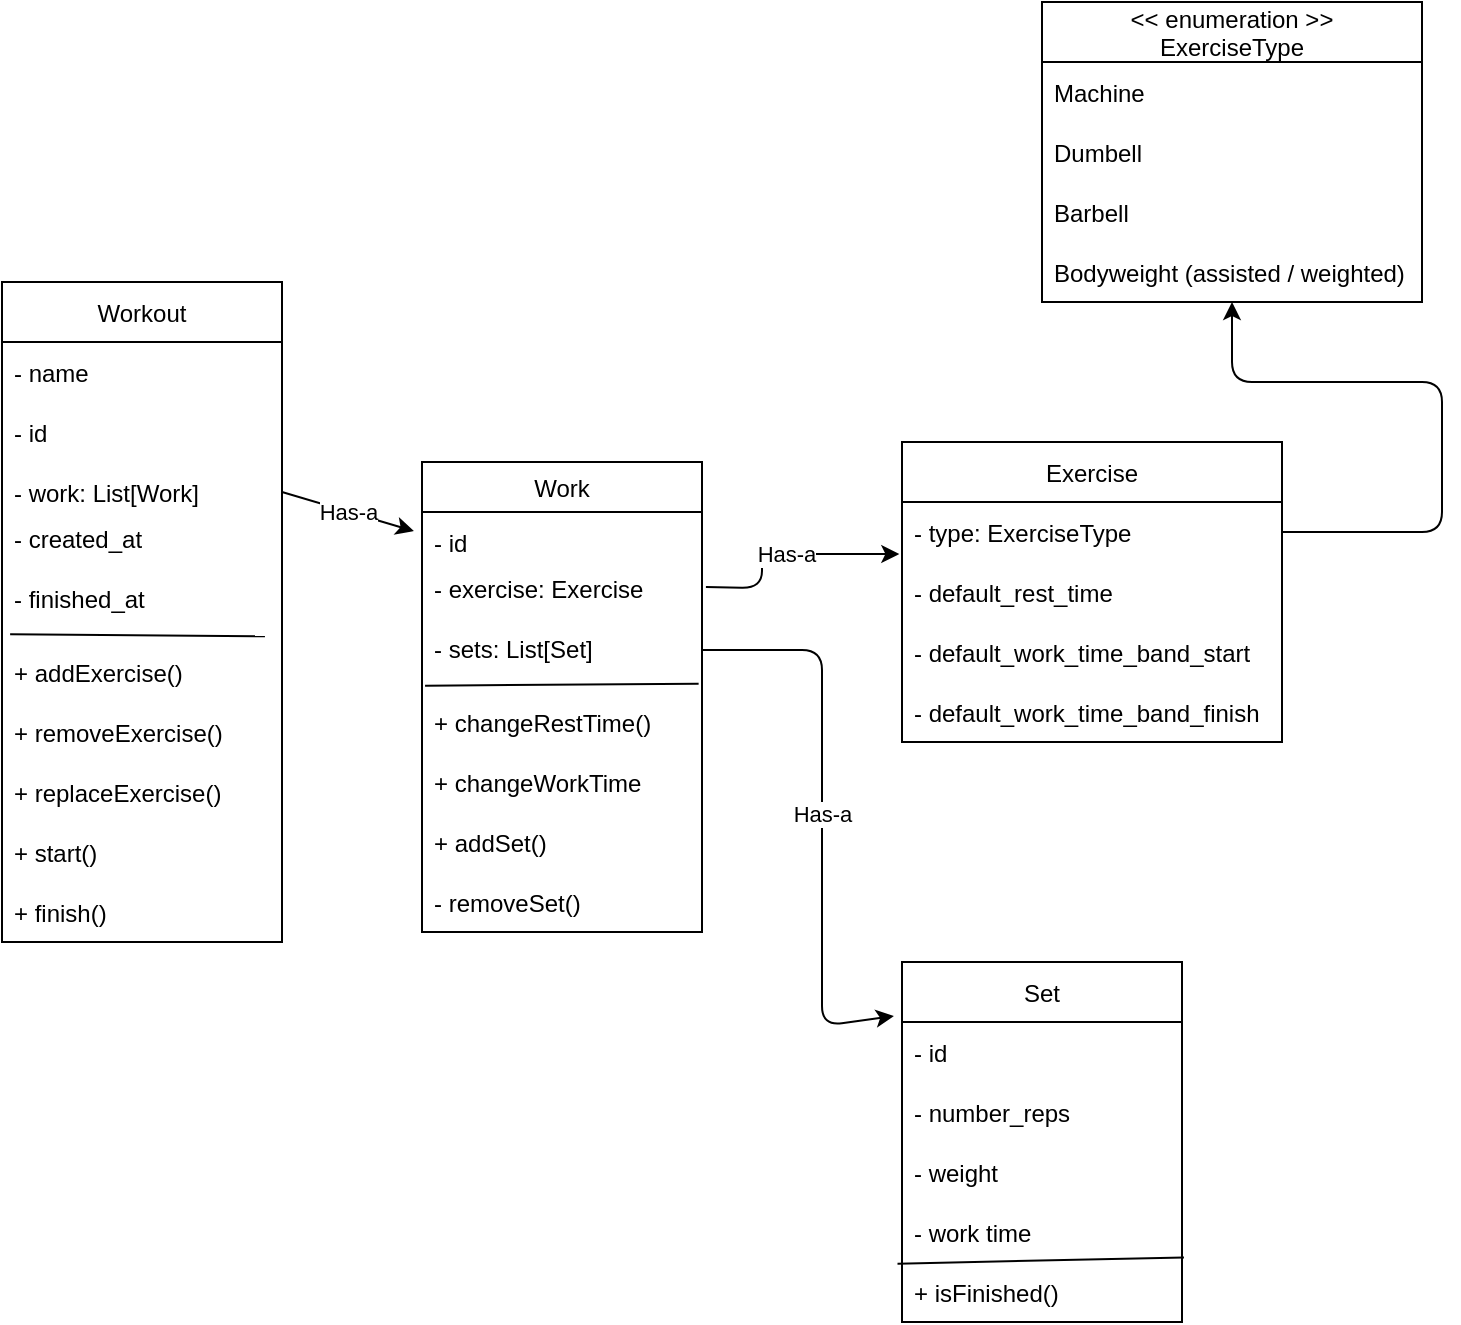 <mxfile version="15.5.4" type="embed" pages="3"><diagram id="AqL_zVDdTrIdGX5T7YzC" name="Domain model"><mxGraphModel dx="623" dy="1112" grid="1" gridSize="10" guides="1" tooltips="1" connect="1" arrows="1" fold="1" page="1" pageScale="1" pageWidth="827" pageHeight="1169" math="0" shadow="0"><root><mxCell id="0"/><mxCell id="1" parent="0"/><mxCell id="5" value="Workout" style="swimlane;fontStyle=0;childLayout=stackLayout;horizontal=1;startSize=30;horizontalStack=0;resizeParent=1;resizeParentMax=0;resizeLast=0;collapsible=1;marginBottom=0;" parent="1" vertex="1"><mxGeometry x="10" y="210" width="140" height="330" as="geometry"/></mxCell><mxCell id="6" value="- name" style="text;strokeColor=none;fillColor=none;align=left;verticalAlign=middle;spacingLeft=4;spacingRight=4;overflow=hidden;points=[[0,0.5],[1,0.5]];portConstraint=eastwest;rotatable=0;" parent="5" vertex="1"><mxGeometry y="30" width="140" height="30" as="geometry"/></mxCell><mxCell id="7" value="- id" style="text;strokeColor=none;fillColor=none;align=left;verticalAlign=middle;spacingLeft=4;spacingRight=4;overflow=hidden;points=[[0,0.5],[1,0.5]];portConstraint=eastwest;rotatable=0;" parent="5" vertex="1"><mxGeometry y="60" width="140" height="30" as="geometry"/></mxCell><mxCell id="38" value="- work: List[Work]" style="text;strokeColor=none;fillColor=none;align=left;verticalAlign=middle;spacingLeft=4;spacingRight=4;overflow=hidden;points=[[0,0.5],[1,0.5]];portConstraint=eastwest;rotatable=0;" parent="5" vertex="1"><mxGeometry y="90" width="140" height="30" as="geometry"/></mxCell><mxCell id="QoM_Lg8xotSHzQ9uIrgs-62" value="- created_at&#10;" style="text;strokeColor=none;fillColor=none;align=left;verticalAlign=middle;spacingLeft=4;spacingRight=4;overflow=hidden;points=[[0,0.5],[1,0.5]];portConstraint=eastwest;rotatable=0;" parent="5" vertex="1"><mxGeometry y="120" width="140" height="30" as="geometry"/></mxCell><mxCell id="QoM_Lg8xotSHzQ9uIrgs-66" value="- finished_at&#10;" style="text;strokeColor=none;fillColor=none;align=left;verticalAlign=middle;spacingLeft=4;spacingRight=4;overflow=hidden;points=[[0,0.5],[1,0.5]];portConstraint=eastwest;rotatable=0;" parent="5" vertex="1"><mxGeometry y="150" width="140" height="30" as="geometry"/></mxCell><mxCell id="QoM_Lg8xotSHzQ9uIrgs-56" value="+ addExercise()" style="text;strokeColor=none;fillColor=none;align=left;verticalAlign=middle;spacingLeft=4;spacingRight=4;overflow=hidden;points=[[0,0.5],[1,0.5]];portConstraint=eastwest;rotatable=0;" parent="5" vertex="1"><mxGeometry y="180" width="140" height="30" as="geometry"/></mxCell><mxCell id="QoM_Lg8xotSHzQ9uIrgs-57" value="" style="endArrow=none;html=1;exitX=0.029;exitY=-0.13;exitDx=0;exitDy=0;exitPerimeter=0;entryX=0.939;entryY=-0.095;entryDx=0;entryDy=0;entryPerimeter=0;" parent="5" source="QoM_Lg8xotSHzQ9uIrgs-56" target="QoM_Lg8xotSHzQ9uIrgs-56" edge="1"><mxGeometry width="50" height="50" relative="1" as="geometry"><mxPoint x="650" y="250" as="sourcePoint"/><mxPoint x="700" y="200" as="targetPoint"/></mxGeometry></mxCell><mxCell id="QoM_Lg8xotSHzQ9uIrgs-58" value="+ removeExercise()" style="text;strokeColor=none;fillColor=none;align=left;verticalAlign=middle;spacingLeft=4;spacingRight=4;overflow=hidden;points=[[0,0.5],[1,0.5]];portConstraint=eastwest;rotatable=0;" parent="5" vertex="1"><mxGeometry y="210" width="140" height="30" as="geometry"/></mxCell><mxCell id="QoM_Lg8xotSHzQ9uIrgs-69" value="+ replaceExercise()" style="text;strokeColor=none;fillColor=none;align=left;verticalAlign=middle;spacingLeft=4;spacingRight=4;overflow=hidden;points=[[0,0.5],[1,0.5]];portConstraint=eastwest;rotatable=0;" parent="5" vertex="1"><mxGeometry y="240" width="140" height="30" as="geometry"/></mxCell><mxCell id="QoM_Lg8xotSHzQ9uIrgs-59" value="+ start()" style="text;strokeColor=none;fillColor=none;align=left;verticalAlign=middle;spacingLeft=4;spacingRight=4;overflow=hidden;points=[[0,0.5],[1,0.5]];portConstraint=eastwest;rotatable=0;" parent="5" vertex="1"><mxGeometry y="270" width="140" height="30" as="geometry"/></mxCell><mxCell id="QoM_Lg8xotSHzQ9uIrgs-60" value="+ finish()" style="text;strokeColor=none;fillColor=none;align=left;verticalAlign=middle;spacingLeft=4;spacingRight=4;overflow=hidden;points=[[0,0.5],[1,0.5]];portConstraint=eastwest;rotatable=0;" parent="5" vertex="1"><mxGeometry y="300" width="140" height="30" as="geometry"/></mxCell><mxCell id="23" value="Has-a&lt;br&gt;" style="endArrow=classic;html=1;exitX=1.014;exitY=0.25;exitDx=0;exitDy=0;entryX=-0.007;entryY=0.867;entryDx=0;entryDy=0;entryPerimeter=0;exitPerimeter=0;" parent="1" source="40" target="27" edge="1"><mxGeometry relative="1" as="geometry"><mxPoint x="280" y="470" as="sourcePoint"/><mxPoint x="420" y="335" as="targetPoint"/><Array as="points"><mxPoint x="390" y="363"/><mxPoint x="390" y="346"/></Array></mxGeometry></mxCell><mxCell id="33" value="" style="edgeStyle=none;html=1;exitX=1;exitY=0.5;exitDx=0;exitDy=0;" parent="1" source="27" target="29" edge="1"><mxGeometry relative="1" as="geometry"><Array as="points"><mxPoint x="730" y="335"/><mxPoint x="730" y="260"/><mxPoint x="625" y="260"/></Array></mxGeometry></mxCell><mxCell id="25" value="Exercise" style="swimlane;fontStyle=0;childLayout=stackLayout;horizontal=1;startSize=30;horizontalStack=0;resizeParent=1;resizeParentMax=0;resizeLast=0;collapsible=1;marginBottom=0;" parent="1" vertex="1"><mxGeometry x="460" y="290" width="190" height="150" as="geometry"/></mxCell><mxCell id="27" value="- type: ExerciseType" style="text;strokeColor=none;fillColor=none;align=left;verticalAlign=middle;spacingLeft=4;spacingRight=4;overflow=hidden;points=[[0,0.5],[1,0.5]];portConstraint=eastwest;rotatable=0;" parent="25" vertex="1"><mxGeometry y="30" width="190" height="30" as="geometry"/></mxCell><mxCell id="52" value="- default_rest_time" style="text;strokeColor=none;fillColor=none;align=left;verticalAlign=middle;spacingLeft=4;spacingRight=4;overflow=hidden;points=[[0,0.5],[1,0.5]];portConstraint=eastwest;rotatable=0;" parent="25" vertex="1"><mxGeometry y="60" width="190" height="30" as="geometry"/></mxCell><mxCell id="54" value="- default_work_time_band_start" style="text;strokeColor=none;fillColor=none;align=left;verticalAlign=middle;spacingLeft=4;spacingRight=4;overflow=hidden;points=[[0,0.5],[1,0.5]];portConstraint=eastwest;rotatable=0;" parent="25" vertex="1"><mxGeometry y="90" width="190" height="30" as="geometry"/></mxCell><mxCell id="4USTRarLNu-uJ8CaDeED-55" value="- default_work_time_band_finish" style="text;strokeColor=none;fillColor=none;align=left;verticalAlign=middle;spacingLeft=4;spacingRight=4;overflow=hidden;points=[[0,0.5],[1,0.5]];portConstraint=eastwest;rotatable=0;" parent="25" vertex="1"><mxGeometry y="120" width="190" height="30" as="geometry"/></mxCell><mxCell id="29" value="&lt;&lt; enumeration &gt;&gt;&#10;ExerciseType" style="swimlane;fontStyle=0;childLayout=stackLayout;horizontal=1;startSize=30;horizontalStack=0;resizeParent=1;resizeParentMax=0;resizeLast=0;collapsible=1;marginBottom=0;" parent="1" vertex="1"><mxGeometry x="530" y="70" width="190" height="150" as="geometry"><mxRectangle x="405" y="70" width="130" height="30" as="alternateBounds"/></mxGeometry></mxCell><mxCell id="30" value="Machine" style="text;strokeColor=none;fillColor=none;align=left;verticalAlign=middle;spacingLeft=4;spacingRight=4;overflow=hidden;points=[[0,0.5],[1,0.5]];portConstraint=eastwest;rotatable=0;" parent="29" vertex="1"><mxGeometry y="30" width="190" height="30" as="geometry"/></mxCell><mxCell id="31" value="Dumbell" style="text;strokeColor=none;fillColor=none;align=left;verticalAlign=middle;spacingLeft=4;spacingRight=4;overflow=hidden;points=[[0,0.5],[1,0.5]];portConstraint=eastwest;rotatable=0;" parent="29" vertex="1"><mxGeometry y="60" width="190" height="30" as="geometry"/></mxCell><mxCell id="32" value="Barbell" style="text;strokeColor=none;fillColor=none;align=left;verticalAlign=middle;spacingLeft=4;spacingRight=4;overflow=hidden;points=[[0,0.5],[1,0.5]];portConstraint=eastwest;rotatable=0;" parent="29" vertex="1"><mxGeometry y="90" width="190" height="30" as="geometry"/></mxCell><mxCell id="35" value="Bodyweight (assisted / weighted)" style="text;strokeColor=none;fillColor=none;align=left;verticalAlign=middle;spacingLeft=4;spacingRight=4;overflow=hidden;points=[[0,0.5],[1,0.5]];portConstraint=eastwest;rotatable=0;" parent="29" vertex="1"><mxGeometry y="120" width="190" height="30" as="geometry"/></mxCell><mxCell id="39" value="Work" style="swimlane;fontStyle=0;childLayout=stackLayout;horizontal=1;startSize=25;horizontalStack=0;resizeParent=1;resizeParentMax=0;resizeLast=0;collapsible=1;marginBottom=0;" parent="1" vertex="1"><mxGeometry x="220" y="300" width="140" height="235" as="geometry"/></mxCell><mxCell id="MYFmCosQHw6kbkyI4ROY-57" value="- id" style="text;strokeColor=none;fillColor=none;align=left;verticalAlign=middle;spacingLeft=4;spacingRight=4;overflow=hidden;points=[[0,0.5],[1,0.5]];portConstraint=eastwest;rotatable=0;" parent="39" vertex="1"><mxGeometry y="25" width="140" height="30" as="geometry"/></mxCell><mxCell id="40" value="- exercise: Exercise&#10;" style="text;strokeColor=none;fillColor=none;align=left;verticalAlign=middle;spacingLeft=4;spacingRight=4;overflow=hidden;points=[[0,0.5],[1,0.5]];portConstraint=eastwest;rotatable=0;" parent="39" vertex="1"><mxGeometry y="55" width="140" height="30" as="geometry"/></mxCell><mxCell id="41" value="- sets: List[Set]&#10;" style="text;strokeColor=none;fillColor=none;align=left;verticalAlign=middle;spacingLeft=4;spacingRight=4;overflow=hidden;points=[[0,0.5],[1,0.5]];portConstraint=eastwest;rotatable=0;" parent="39" vertex="1"><mxGeometry y="85" width="140" height="30" as="geometry"/></mxCell><mxCell id="QoM_Lg8xotSHzQ9uIrgs-68" value="+ changeRestTime()" style="text;strokeColor=none;fillColor=none;align=left;verticalAlign=middle;spacingLeft=4;spacingRight=4;overflow=hidden;points=[[0,0.5],[1,0.5]];portConstraint=eastwest;rotatable=0;" parent="39" vertex="1"><mxGeometry y="115" width="140" height="30" as="geometry"/></mxCell><mxCell id="QoM_Lg8xotSHzQ9uIrgs-70" value="" style="endArrow=none;html=1;exitX=0.011;exitY=-0.104;exitDx=0;exitDy=0;exitPerimeter=0;entryX=0.988;entryY=-0.139;entryDx=0;entryDy=0;entryPerimeter=0;" parent="39" source="QoM_Lg8xotSHzQ9uIrgs-68" target="QoM_Lg8xotSHzQ9uIrgs-68" edge="1"><mxGeometry width="50" height="50" relative="1" as="geometry"><mxPoint x="390" y="140" as="sourcePoint"/><mxPoint x="440" y="90" as="targetPoint"/></mxGeometry></mxCell><mxCell id="QoM_Lg8xotSHzQ9uIrgs-71" value="+ changeWorkTime" style="text;strokeColor=none;fillColor=none;align=left;verticalAlign=middle;spacingLeft=4;spacingRight=4;overflow=hidden;points=[[0,0.5],[1,0.5]];portConstraint=eastwest;rotatable=0;" parent="39" vertex="1"><mxGeometry y="145" width="140" height="30" as="geometry"/></mxCell><mxCell id="55" value="+ addSet()" style="text;strokeColor=none;fillColor=none;align=left;verticalAlign=middle;spacingLeft=4;spacingRight=4;overflow=hidden;points=[[0,0.5],[1,0.5]];portConstraint=eastwest;rotatable=0;" parent="39" vertex="1"><mxGeometry y="175" width="140" height="30" as="geometry"/></mxCell><mxCell id="56" value="- removeSet()" style="text;strokeColor=none;fillColor=none;align=left;verticalAlign=middle;spacingLeft=4;spacingRight=4;overflow=hidden;points=[[0,0.5],[1,0.5]];portConstraint=eastwest;rotatable=0;" parent="39" vertex="1"><mxGeometry y="205" width="140" height="30" as="geometry"/></mxCell><mxCell id="46" value="Has-a&lt;br&gt;" style="endArrow=classic;html=1;exitX=1;exitY=0.5;exitDx=0;exitDy=0;entryX=-0.029;entryY=0.147;entryDx=0;entryDy=0;entryPerimeter=0;" parent="1" source="38" target="39" edge="1"><mxGeometry relative="1" as="geometry"><mxPoint x="480" y="422.5" as="sourcePoint"/><mxPoint x="565" y="445.01" as="targetPoint"/><Array as="points"/></mxGeometry></mxCell><mxCell id="48" value="Set" style="swimlane;fontStyle=0;childLayout=stackLayout;horizontal=1;startSize=30;horizontalStack=0;resizeParent=1;resizeParentMax=0;resizeLast=0;collapsible=1;marginBottom=0;" parent="1" vertex="1"><mxGeometry x="460" y="550" width="140" height="180" as="geometry"/></mxCell><mxCell id="MYFmCosQHw6kbkyI4ROY-58" value="- id" style="text;strokeColor=none;fillColor=none;align=left;verticalAlign=middle;spacingLeft=4;spacingRight=4;overflow=hidden;points=[[0,0.5],[1,0.5]];portConstraint=eastwest;rotatable=0;" parent="48" vertex="1"><mxGeometry y="30" width="140" height="30" as="geometry"/></mxCell><mxCell id="49" value="- number_reps" style="text;strokeColor=none;fillColor=none;align=left;verticalAlign=middle;spacingLeft=4;spacingRight=4;overflow=hidden;points=[[0,0.5],[1,0.5]];portConstraint=eastwest;rotatable=0;" parent="48" vertex="1"><mxGeometry y="60" width="140" height="30" as="geometry"/></mxCell><mxCell id="50" value="- weight" style="text;strokeColor=none;fillColor=none;align=left;verticalAlign=middle;spacingLeft=4;spacingRight=4;overflow=hidden;points=[[0,0.5],[1,0.5]];portConstraint=eastwest;rotatable=0;" parent="48" vertex="1"><mxGeometry y="90" width="140" height="30" as="geometry"/></mxCell><mxCell id="51" value="- work time" style="text;strokeColor=none;fillColor=none;align=left;verticalAlign=middle;spacingLeft=4;spacingRight=4;overflow=hidden;points=[[0,0.5],[1,0.5]];portConstraint=eastwest;rotatable=0;" parent="48" vertex="1"><mxGeometry y="120" width="140" height="30" as="geometry"/></mxCell><mxCell id="QoM_Lg8xotSHzQ9uIrgs-54" value="+ isFinished()" style="text;strokeColor=none;fillColor=none;align=left;verticalAlign=middle;spacingLeft=4;spacingRight=4;overflow=hidden;points=[[0,0.5],[1,0.5]];portConstraint=eastwest;rotatable=0;" parent="48" vertex="1"><mxGeometry y="150" width="140" height="30" as="geometry"/></mxCell><mxCell id="QoM_Lg8xotSHzQ9uIrgs-55" value="" style="endArrow=none;html=1;exitX=-0.016;exitY=0.028;exitDx=0;exitDy=0;exitPerimeter=0;entryX=1.007;entryY=-0.077;entryDx=0;entryDy=0;entryPerimeter=0;" parent="48" source="QoM_Lg8xotSHzQ9uIrgs-54" target="QoM_Lg8xotSHzQ9uIrgs-54" edge="1"><mxGeometry width="50" height="50" relative="1" as="geometry"><mxPoint x="270" y="-100" as="sourcePoint"/><mxPoint x="320" y="-150" as="targetPoint"/></mxGeometry></mxCell><mxCell id="53" value="Has-a&lt;br&gt;" style="endArrow=classic;html=1;exitX=1;exitY=0.3;exitDx=0;exitDy=0;entryX=-0.029;entryY=0.15;entryDx=0;entryDy=0;entryPerimeter=0;exitPerimeter=0;" parent="1" source="41" target="48" edge="1"><mxGeometry relative="1" as="geometry"><mxPoint x="441.96" y="422.5" as="sourcePoint"/><mxPoint x="569.02" y="426.01" as="targetPoint"/><Array as="points"><mxPoint x="420" y="394"/><mxPoint x="420" y="582"/></Array></mxGeometry></mxCell></root></mxGraphModel></diagram><diagram id="mG0GwnJjSt0KNphOyig-" name="Activity diagram"><mxGraphModel dx="334" dy="1111" grid="1" gridSize="10" guides="1" tooltips="1" connect="1" arrows="1" fold="1" page="1" pageScale="1" pageWidth="827" pageHeight="1169" math="0" shadow="0"><root><mxCell id="hSunOYbw9DqjF8KloGCY-0"/><mxCell id="hSunOYbw9DqjF8KloGCY-1" parent="hSunOYbw9DqjF8KloGCY-0"/><mxCell id="hSunOYbw9DqjF8KloGCY-5" value="" style="edgeStyle=none;html=1;" parent="hSunOYbw9DqjF8KloGCY-1" source="hSunOYbw9DqjF8KloGCY-2" target="hSunOYbw9DqjF8KloGCY-4" edge="1"><mxGeometry relative="1" as="geometry"/></mxCell><mxCell id="hSunOYbw9DqjF8KloGCY-2" value="Gym Rat" style="shape=umlActor;verticalLabelPosition=bottom;verticalAlign=top;html=1;outlineConnect=0;" parent="hSunOYbw9DqjF8KloGCY-1" vertex="1"><mxGeometry x="80" y="80" width="59" height="120" as="geometry"/></mxCell><mxCell id="hSunOYbw9DqjF8KloGCY-7" value="" style="edgeStyle=none;html=1;" parent="hSunOYbw9DqjF8KloGCY-1" source="hSunOYbw9DqjF8KloGCY-4" target="hSunOYbw9DqjF8KloGCY-6" edge="1"><mxGeometry relative="1" as="geometry"/></mxCell><mxCell id="hSunOYbw9DqjF8KloGCY-10" value="" style="edgeStyle=none;html=1;" parent="hSunOYbw9DqjF8KloGCY-1" source="hSunOYbw9DqjF8KloGCY-4" target="hSunOYbw9DqjF8KloGCY-6" edge="1"><mxGeometry relative="1" as="geometry"/></mxCell><mxCell id="hSunOYbw9DqjF8KloGCY-12" value="" style="edgeStyle=none;html=1;" parent="hSunOYbw9DqjF8KloGCY-1" source="hSunOYbw9DqjF8KloGCY-4" target="hSunOYbw9DqjF8KloGCY-11" edge="1"><mxGeometry relative="1" as="geometry"/></mxCell><mxCell id="hSunOYbw9DqjF8KloGCY-4" value="Start new&amp;nbsp;&lt;br&gt;workout" style="ellipse;whiteSpace=wrap;html=1;verticalAlign=top;" parent="hSunOYbw9DqjF8KloGCY-1" vertex="1"><mxGeometry x="250" y="110" width="120" height="60" as="geometry"/></mxCell><mxCell id="hSunOYbw9DqjF8KloGCY-9" value="" style="edgeStyle=none;html=1;" parent="hSunOYbw9DqjF8KloGCY-1" source="hSunOYbw9DqjF8KloGCY-6" target="hSunOYbw9DqjF8KloGCY-4" edge="1"><mxGeometry relative="1" as="geometry"><mxPoint x="510" y="250" as="targetPoint"/></mxGeometry></mxCell><mxCell id="hSunOYbw9DqjF8KloGCY-20" value="" style="edgeStyle=none;html=1;" parent="hSunOYbw9DqjF8KloGCY-1" source="hSunOYbw9DqjF8KloGCY-6" target="hSunOYbw9DqjF8KloGCY-19" edge="1"><mxGeometry relative="1" as="geometry"/></mxCell><mxCell id="hSunOYbw9DqjF8KloGCY-6" value="&lt;br&gt;Add an exercise" style="ellipse;whiteSpace=wrap;html=1;verticalAlign=top;" parent="hSunOYbw9DqjF8KloGCY-1" vertex="1"><mxGeometry x="450" y="110" width="120" height="60" as="geometry"/></mxCell><mxCell id="hSunOYbw9DqjF8KloGCY-14" value="" style="edgeStyle=none;html=1;" parent="hSunOYbw9DqjF8KloGCY-1" source="hSunOYbw9DqjF8KloGCY-11" target="hSunOYbw9DqjF8KloGCY-13" edge="1"><mxGeometry relative="1" as="geometry"/></mxCell><mxCell id="hSunOYbw9DqjF8KloGCY-11" value="&lt;br&gt;Start timer" style="ellipse;whiteSpace=wrap;html=1;verticalAlign=top;" parent="hSunOYbw9DqjF8KloGCY-1" vertex="1"><mxGeometry x="250" y="250" width="120" height="60" as="geometry"/></mxCell><mxCell id="hSunOYbw9DqjF8KloGCY-18" value="" style="edgeStyle=none;html=1;" parent="hSunOYbw9DqjF8KloGCY-1" source="hSunOYbw9DqjF8KloGCY-13" target="hSunOYbw9DqjF8KloGCY-17" edge="1"><mxGeometry relative="1" as="geometry"/></mxCell><mxCell id="cuV9WxewAuLiByKb2erg-2" value="" style="edgeStyle=none;html=1;" parent="hSunOYbw9DqjF8KloGCY-1" source="hSunOYbw9DqjF8KloGCY-13" target="cuV9WxewAuLiByKb2erg-1" edge="1"><mxGeometry relative="1" as="geometry"/></mxCell><mxCell id="hSunOYbw9DqjF8KloGCY-13" value="&lt;br&gt;Hits finished set" style="ellipse;whiteSpace=wrap;html=1;verticalAlign=top;" parent="hSunOYbw9DqjF8KloGCY-1" vertex="1"><mxGeometry x="250" y="390" width="120" height="60" as="geometry"/></mxCell><mxCell id="hSunOYbw9DqjF8KloGCY-15" value="Performs exercise" style="text;html=1;align=center;verticalAlign=middle;resizable=0;points=[];autosize=1;strokeColor=none;fillColor=none;" parent="hSunOYbw9DqjF8KloGCY-1" vertex="1"><mxGeometry x="255" y="340" width="110" height="20" as="geometry"/></mxCell><mxCell id="hSunOYbw9DqjF8KloGCY-16" value="" style="endArrow=classic;startArrow=classic;html=1;exitX=1;exitY=0.5;exitDx=0;exitDy=0;" parent="hSunOYbw9DqjF8KloGCY-1" source="hSunOYbw9DqjF8KloGCY-13" target="hSunOYbw9DqjF8KloGCY-17" edge="1"><mxGeometry width="50" height="50" relative="1" as="geometry"><mxPoint x="380" y="500" as="sourcePoint"/><mxPoint x="430" y="450" as="targetPoint"/></mxGeometry></mxCell><mxCell id="hSunOYbw9DqjF8KloGCY-17" value="Records set working&lt;br&gt;time &amp;amp; number reps" style="ellipse;whiteSpace=wrap;html=1;" parent="hSunOYbw9DqjF8KloGCY-1" vertex="1"><mxGeometry x="460" y="380" width="120" height="80" as="geometry"/></mxCell><mxCell id="hSunOYbw9DqjF8KloGCY-19" value="Select:&lt;br&gt;Exercise&lt;br&gt;Number of sets&lt;br&gt;Number of reps per set&lt;br&gt;Target work time band&lt;br&gt;" style="whiteSpace=wrap;html=1;aspect=fixed;" parent="hSunOYbw9DqjF8KloGCY-1" vertex="1"><mxGeometry x="630" y="70" width="140" height="140" as="geometry"/></mxCell><mxCell id="cuV9WxewAuLiByKb2erg-0" value="" style="curved=1;endArrow=classic;html=1;exitX=0;exitY=1;exitDx=0;exitDy=0;" parent="hSunOYbw9DqjF8KloGCY-1" source="hSunOYbw9DqjF8KloGCY-13" edge="1"><mxGeometry width="50" height="50" relative="1" as="geometry"><mxPoint x="200" y="470" as="sourcePoint"/><mxPoint x="250" y="420" as="targetPoint"/><Array as="points"><mxPoint x="250" y="470"/><mxPoint x="220" y="470"/><mxPoint x="210" y="450"/><mxPoint x="200" y="420"/></Array></mxGeometry></mxCell><mxCell id="cuV9WxewAuLiByKb2erg-1" value="&lt;br&gt;End workout&lt;br&gt;" style="ellipse;whiteSpace=wrap;html=1;verticalAlign=top;" parent="hSunOYbw9DqjF8KloGCY-1" vertex="1"><mxGeometry x="250" y="530" width="120" height="60" as="geometry"/></mxCell></root></mxGraphModel></diagram><diagram id="wa52J_QwIktPxyiSVg9E" name="Components"><mxGraphModel dx="334" dy="1111" grid="1" gridSize="10" guides="1" tooltips="1" connect="1" arrows="1" fold="1" page="1" pageScale="1" pageWidth="827" pageHeight="1169" math="0" shadow="0"><root><mxCell id="uZ_1bXFi5JIHvSTcXBQH-0"/><mxCell id="uZ_1bXFi5JIHvSTcXBQH-1" parent="uZ_1bXFi5JIHvSTcXBQH-0"/><mxCell id="uZ_1bXFi5JIHvSTcXBQH-2" value="App" style="rounded=0;whiteSpace=wrap;html=1;" parent="uZ_1bXFi5JIHvSTcXBQH-1" vertex="1"><mxGeometry x="260" y="180" width="120" height="60" as="geometry"/></mxCell></root></mxGraphModel></diagram></mxfile>